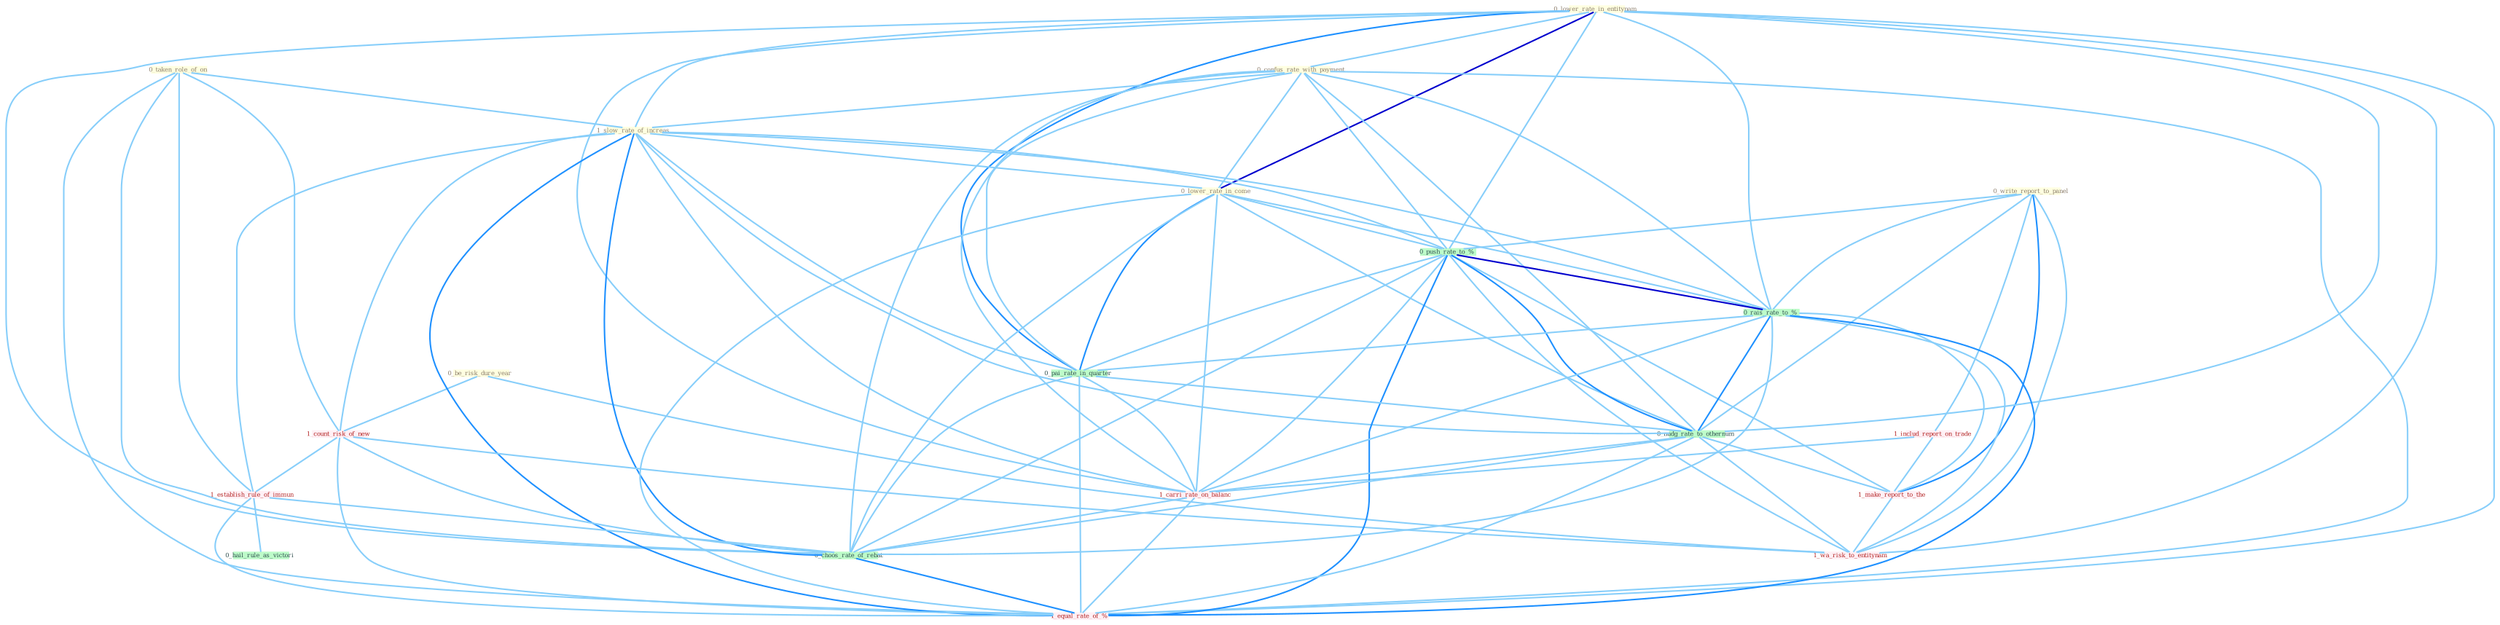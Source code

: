 Graph G{ 
    node
    [shape=polygon,style=filled,width=.5,height=.06,color="#BDFCC9",fixedsize=true,fontsize=4,
    fontcolor="#2f4f4f"];
    {node
    [color="#ffffe0", fontcolor="#8b7d6b"] "0_be_risk_dure_year " "0_write_report_to_panel " "0_lower_rate_in_entitynam " "0_taken_role_of_on " "0_confus_rate_with_payment " "1_slow_rate_of_increas " "0_lower_rate_in_come "}
{node [color="#fff0f5", fontcolor="#b22222"] "1_count_risk_of_new " "1_establish_rule_of_immun " "1_includ_report_on_trade " "1_carri_rate_on_balanc " "1_make_report_to_the " "1_wa_risk_to_entitynam " "1_equal_rate_of_% "}
edge [color="#B0E2FF"];

	"0_be_risk_dure_year " -- "1_count_risk_of_new " [w="1", color="#87cefa" ];
	"0_be_risk_dure_year " -- "1_wa_risk_to_entitynam " [w="1", color="#87cefa" ];
	"0_write_report_to_panel " -- "0_push_rate_to_% " [w="1", color="#87cefa" ];
	"0_write_report_to_panel " -- "0_rais_rate_to_% " [w="1", color="#87cefa" ];
	"0_write_report_to_panel " -- "0_nudg_rate_to_othernum " [w="1", color="#87cefa" ];
	"0_write_report_to_panel " -- "1_includ_report_on_trade " [w="1", color="#87cefa" ];
	"0_write_report_to_panel " -- "1_make_report_to_the " [w="2", color="#1e90ff" , len=0.8];
	"0_write_report_to_panel " -- "1_wa_risk_to_entitynam " [w="1", color="#87cefa" ];
	"0_lower_rate_in_entitynam " -- "0_confus_rate_with_payment " [w="1", color="#87cefa" ];
	"0_lower_rate_in_entitynam " -- "1_slow_rate_of_increas " [w="1", color="#87cefa" ];
	"0_lower_rate_in_entitynam " -- "0_lower_rate_in_come " [w="3", color="#0000cd" , len=0.6];
	"0_lower_rate_in_entitynam " -- "0_push_rate_to_% " [w="1", color="#87cefa" ];
	"0_lower_rate_in_entitynam " -- "0_rais_rate_to_% " [w="1", color="#87cefa" ];
	"0_lower_rate_in_entitynam " -- "0_pai_rate_in_quarter " [w="2", color="#1e90ff" , len=0.8];
	"0_lower_rate_in_entitynam " -- "0_nudg_rate_to_othernum " [w="1", color="#87cefa" ];
	"0_lower_rate_in_entitynam " -- "1_carri_rate_on_balanc " [w="1", color="#87cefa" ];
	"0_lower_rate_in_entitynam " -- "0_choos_rate_of_rebat " [w="1", color="#87cefa" ];
	"0_lower_rate_in_entitynam " -- "1_wa_risk_to_entitynam " [w="1", color="#87cefa" ];
	"0_lower_rate_in_entitynam " -- "1_equal_rate_of_% " [w="1", color="#87cefa" ];
	"0_taken_role_of_on " -- "1_slow_rate_of_increas " [w="1", color="#87cefa" ];
	"0_taken_role_of_on " -- "1_count_risk_of_new " [w="1", color="#87cefa" ];
	"0_taken_role_of_on " -- "1_establish_rule_of_immun " [w="1", color="#87cefa" ];
	"0_taken_role_of_on " -- "0_choos_rate_of_rebat " [w="1", color="#87cefa" ];
	"0_taken_role_of_on " -- "1_equal_rate_of_% " [w="1", color="#87cefa" ];
	"0_confus_rate_with_payment " -- "1_slow_rate_of_increas " [w="1", color="#87cefa" ];
	"0_confus_rate_with_payment " -- "0_lower_rate_in_come " [w="1", color="#87cefa" ];
	"0_confus_rate_with_payment " -- "0_push_rate_to_% " [w="1", color="#87cefa" ];
	"0_confus_rate_with_payment " -- "0_rais_rate_to_% " [w="1", color="#87cefa" ];
	"0_confus_rate_with_payment " -- "0_pai_rate_in_quarter " [w="1", color="#87cefa" ];
	"0_confus_rate_with_payment " -- "0_nudg_rate_to_othernum " [w="1", color="#87cefa" ];
	"0_confus_rate_with_payment " -- "1_carri_rate_on_balanc " [w="1", color="#87cefa" ];
	"0_confus_rate_with_payment " -- "0_choos_rate_of_rebat " [w="1", color="#87cefa" ];
	"0_confus_rate_with_payment " -- "1_equal_rate_of_% " [w="1", color="#87cefa" ];
	"1_slow_rate_of_increas " -- "0_lower_rate_in_come " [w="1", color="#87cefa" ];
	"1_slow_rate_of_increas " -- "1_count_risk_of_new " [w="1", color="#87cefa" ];
	"1_slow_rate_of_increas " -- "0_push_rate_to_% " [w="1", color="#87cefa" ];
	"1_slow_rate_of_increas " -- "0_rais_rate_to_% " [w="1", color="#87cefa" ];
	"1_slow_rate_of_increas " -- "1_establish_rule_of_immun " [w="1", color="#87cefa" ];
	"1_slow_rate_of_increas " -- "0_pai_rate_in_quarter " [w="1", color="#87cefa" ];
	"1_slow_rate_of_increas " -- "0_nudg_rate_to_othernum " [w="1", color="#87cefa" ];
	"1_slow_rate_of_increas " -- "1_carri_rate_on_balanc " [w="1", color="#87cefa" ];
	"1_slow_rate_of_increas " -- "0_choos_rate_of_rebat " [w="2", color="#1e90ff" , len=0.8];
	"1_slow_rate_of_increas " -- "1_equal_rate_of_% " [w="2", color="#1e90ff" , len=0.8];
	"0_lower_rate_in_come " -- "0_push_rate_to_% " [w="1", color="#87cefa" ];
	"0_lower_rate_in_come " -- "0_rais_rate_to_% " [w="1", color="#87cefa" ];
	"0_lower_rate_in_come " -- "0_pai_rate_in_quarter " [w="2", color="#1e90ff" , len=0.8];
	"0_lower_rate_in_come " -- "0_nudg_rate_to_othernum " [w="1", color="#87cefa" ];
	"0_lower_rate_in_come " -- "1_carri_rate_on_balanc " [w="1", color="#87cefa" ];
	"0_lower_rate_in_come " -- "0_choos_rate_of_rebat " [w="1", color="#87cefa" ];
	"0_lower_rate_in_come " -- "1_equal_rate_of_% " [w="1", color="#87cefa" ];
	"1_count_risk_of_new " -- "1_establish_rule_of_immun " [w="1", color="#87cefa" ];
	"1_count_risk_of_new " -- "0_choos_rate_of_rebat " [w="1", color="#87cefa" ];
	"1_count_risk_of_new " -- "1_wa_risk_to_entitynam " [w="1", color="#87cefa" ];
	"1_count_risk_of_new " -- "1_equal_rate_of_% " [w="1", color="#87cefa" ];
	"0_push_rate_to_% " -- "0_rais_rate_to_% " [w="3", color="#0000cd" , len=0.6];
	"0_push_rate_to_% " -- "0_pai_rate_in_quarter " [w="1", color="#87cefa" ];
	"0_push_rate_to_% " -- "0_nudg_rate_to_othernum " [w="2", color="#1e90ff" , len=0.8];
	"0_push_rate_to_% " -- "1_carri_rate_on_balanc " [w="1", color="#87cefa" ];
	"0_push_rate_to_% " -- "1_make_report_to_the " [w="1", color="#87cefa" ];
	"0_push_rate_to_% " -- "0_choos_rate_of_rebat " [w="1", color="#87cefa" ];
	"0_push_rate_to_% " -- "1_wa_risk_to_entitynam " [w="1", color="#87cefa" ];
	"0_push_rate_to_% " -- "1_equal_rate_of_% " [w="2", color="#1e90ff" , len=0.8];
	"0_rais_rate_to_% " -- "0_pai_rate_in_quarter " [w="1", color="#87cefa" ];
	"0_rais_rate_to_% " -- "0_nudg_rate_to_othernum " [w="2", color="#1e90ff" , len=0.8];
	"0_rais_rate_to_% " -- "1_carri_rate_on_balanc " [w="1", color="#87cefa" ];
	"0_rais_rate_to_% " -- "1_make_report_to_the " [w="1", color="#87cefa" ];
	"0_rais_rate_to_% " -- "0_choos_rate_of_rebat " [w="1", color="#87cefa" ];
	"0_rais_rate_to_% " -- "1_wa_risk_to_entitynam " [w="1", color="#87cefa" ];
	"0_rais_rate_to_% " -- "1_equal_rate_of_% " [w="2", color="#1e90ff" , len=0.8];
	"1_establish_rule_of_immun " -- "0_choos_rate_of_rebat " [w="1", color="#87cefa" ];
	"1_establish_rule_of_immun " -- "0_hail_rule_as_victori " [w="1", color="#87cefa" ];
	"1_establish_rule_of_immun " -- "1_equal_rate_of_% " [w="1", color="#87cefa" ];
	"0_pai_rate_in_quarter " -- "0_nudg_rate_to_othernum " [w="1", color="#87cefa" ];
	"0_pai_rate_in_quarter " -- "1_carri_rate_on_balanc " [w="1", color="#87cefa" ];
	"0_pai_rate_in_quarter " -- "0_choos_rate_of_rebat " [w="1", color="#87cefa" ];
	"0_pai_rate_in_quarter " -- "1_equal_rate_of_% " [w="1", color="#87cefa" ];
	"0_nudg_rate_to_othernum " -- "1_carri_rate_on_balanc " [w="1", color="#87cefa" ];
	"0_nudg_rate_to_othernum " -- "1_make_report_to_the " [w="1", color="#87cefa" ];
	"0_nudg_rate_to_othernum " -- "0_choos_rate_of_rebat " [w="1", color="#87cefa" ];
	"0_nudg_rate_to_othernum " -- "1_wa_risk_to_entitynam " [w="1", color="#87cefa" ];
	"0_nudg_rate_to_othernum " -- "1_equal_rate_of_% " [w="1", color="#87cefa" ];
	"1_includ_report_on_trade " -- "1_carri_rate_on_balanc " [w="1", color="#87cefa" ];
	"1_includ_report_on_trade " -- "1_make_report_to_the " [w="1", color="#87cefa" ];
	"1_carri_rate_on_balanc " -- "0_choos_rate_of_rebat " [w="1", color="#87cefa" ];
	"1_carri_rate_on_balanc " -- "1_equal_rate_of_% " [w="1", color="#87cefa" ];
	"1_make_report_to_the " -- "1_wa_risk_to_entitynam " [w="1", color="#87cefa" ];
	"0_choos_rate_of_rebat " -- "1_equal_rate_of_% " [w="2", color="#1e90ff" , len=0.8];
}